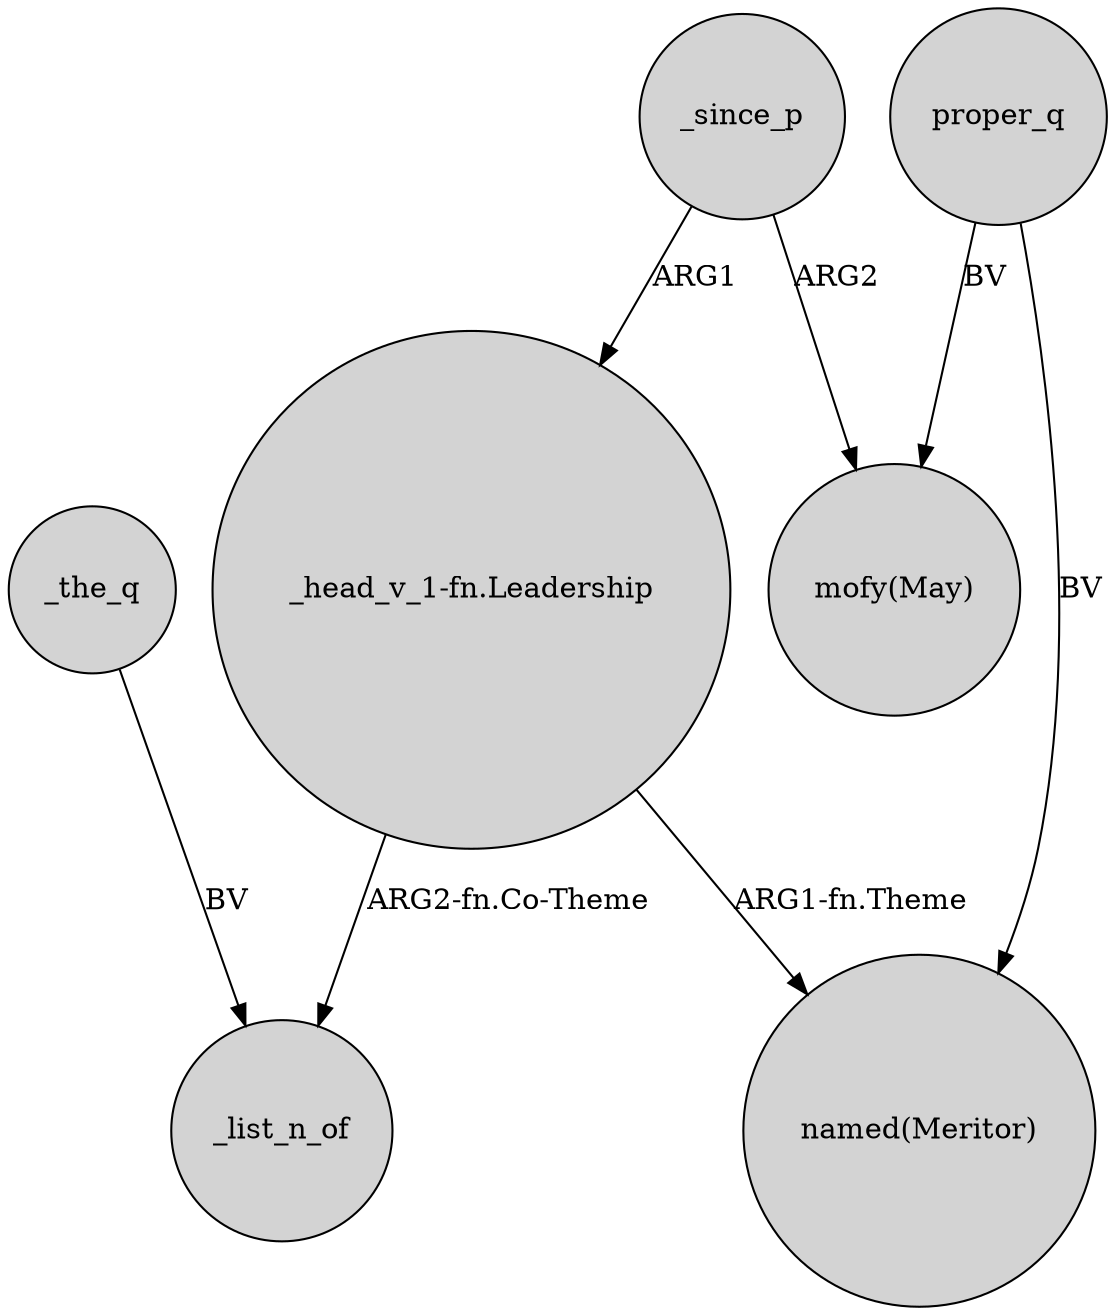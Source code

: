 digraph {
	node [shape=circle style=filled]
	_the_q -> _list_n_of [label=BV]
	"_head_v_1-fn.Leadership" -> "named(Meritor)" [label="ARG1-fn.Theme"]
	"_head_v_1-fn.Leadership" -> _list_n_of [label="ARG2-fn.Co-Theme"]
	proper_q -> "mofy(May)" [label=BV]
	proper_q -> "named(Meritor)" [label=BV]
	_since_p -> "mofy(May)" [label=ARG2]
	_since_p -> "_head_v_1-fn.Leadership" [label=ARG1]
}
